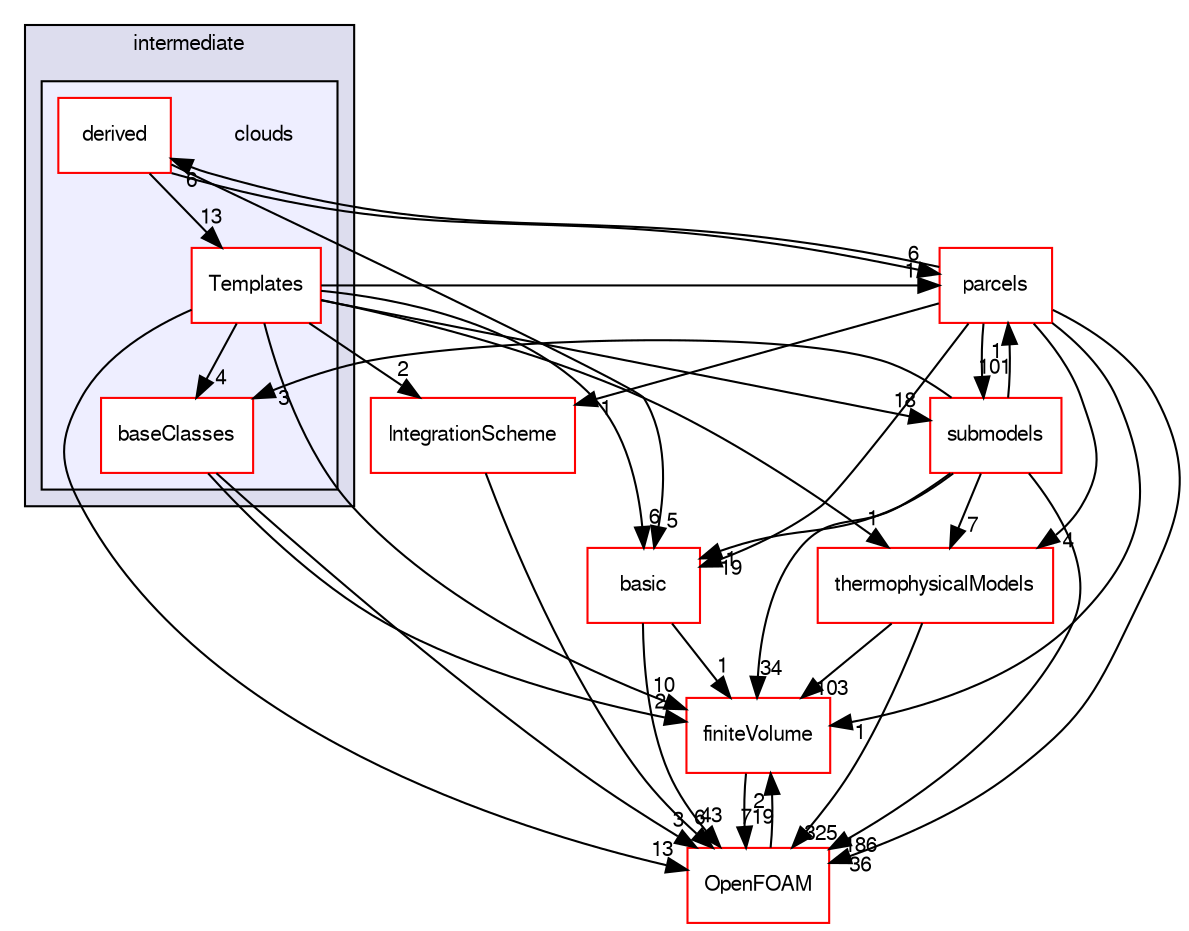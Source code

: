 digraph "src/lagrangian/intermediate/clouds" {
  bgcolor=transparent;
  compound=true
  node [ fontsize="10", fontname="FreeSans"];
  edge [ labelfontsize="10", labelfontname="FreeSans"];
  subgraph clusterdir_d3c32a493136c130c1f0d51f4f35c297 {
    graph [ bgcolor="#ddddee", pencolor="black", label="intermediate" fontname="FreeSans", fontsize="10", URL="dir_d3c32a493136c130c1f0d51f4f35c297.html"]
  subgraph clusterdir_bdd630a78c14e3d279a2564e7964fc69 {
    graph [ bgcolor="#eeeeff", pencolor="black", label="" URL="dir_bdd630a78c14e3d279a2564e7964fc69.html"];
    dir_bdd630a78c14e3d279a2564e7964fc69 [shape=plaintext label="clouds"];
    dir_8406eabe9caa8508b9c075038a008bd7 [shape=box label="baseClasses" color="red" fillcolor="white" style="filled" URL="dir_8406eabe9caa8508b9c075038a008bd7.html"];
    dir_c6860622f4fbcabfab9cda1ac4325d83 [shape=box label="derived" color="red" fillcolor="white" style="filled" URL="dir_c6860622f4fbcabfab9cda1ac4325d83.html"];
    dir_f332ac72f0d3698ba18c2dc3cab43221 [shape=box label="Templates" color="red" fillcolor="white" style="filled" URL="dir_f332ac72f0d3698ba18c2dc3cab43221.html"];
  }
  }
  dir_9bd15774b555cf7259a6fa18f99fe99b [shape=box label="finiteVolume" color="red" URL="dir_9bd15774b555cf7259a6fa18f99fe99b.html"];
  dir_2778d089ec5c4f66810b11f753867003 [shape=box label="thermophysicalModels" color="red" URL="dir_2778d089ec5c4f66810b11f753867003.html"];
  dir_c5473ff19b20e6ec4dfe5c310b3778a8 [shape=box label="OpenFOAM" color="red" URL="dir_c5473ff19b20e6ec4dfe5c310b3778a8.html"];
  dir_09df4de2b5aaa842302a6556950f73f6 [shape=box label="IntegrationScheme" color="red" URL="dir_09df4de2b5aaa842302a6556950f73f6.html"];
  dir_b8d19ddbdf0975644e34192d6313800e [shape=box label="parcels" color="red" URL="dir_b8d19ddbdf0975644e34192d6313800e.html"];
  dir_584e0ab0901b4327f36f4285cac7f2f8 [shape=box label="basic" color="red" URL="dir_584e0ab0901b4327f36f4285cac7f2f8.html"];
  dir_825de5f87f0ef3ae7d76ccd6a5458244 [shape=box label="submodels" color="red" URL="dir_825de5f87f0ef3ae7d76ccd6a5458244.html"];
  dir_9bd15774b555cf7259a6fa18f99fe99b->dir_c5473ff19b20e6ec4dfe5c310b3778a8 [headlabel="719", labeldistance=1.5 headhref="dir_000727_001706.html"];
  dir_f332ac72f0d3698ba18c2dc3cab43221->dir_9bd15774b555cf7259a6fa18f99fe99b [headlabel="10", labeldistance=1.5 headhref="dir_001257_000727.html"];
  dir_f332ac72f0d3698ba18c2dc3cab43221->dir_8406eabe9caa8508b9c075038a008bd7 [headlabel="4", labeldistance=1.5 headhref="dir_001257_001245.html"];
  dir_f332ac72f0d3698ba18c2dc3cab43221->dir_2778d089ec5c4f66810b11f753867003 [headlabel="1", labeldistance=1.5 headhref="dir_001257_001058.html"];
  dir_f332ac72f0d3698ba18c2dc3cab43221->dir_c5473ff19b20e6ec4dfe5c310b3778a8 [headlabel="13", labeldistance=1.5 headhref="dir_001257_001706.html"];
  dir_f332ac72f0d3698ba18c2dc3cab43221->dir_09df4de2b5aaa842302a6556950f73f6 [headlabel="2", labeldistance=1.5 headhref="dir_001257_001265.html"];
  dir_f332ac72f0d3698ba18c2dc3cab43221->dir_b8d19ddbdf0975644e34192d6313800e [headlabel="1", labeldistance=1.5 headhref="dir_001257_001272.html"];
  dir_f332ac72f0d3698ba18c2dc3cab43221->dir_584e0ab0901b4327f36f4285cac7f2f8 [headlabel="6", labeldistance=1.5 headhref="dir_001257_001179.html"];
  dir_f332ac72f0d3698ba18c2dc3cab43221->dir_825de5f87f0ef3ae7d76ccd6a5458244 [headlabel="18", labeldistance=1.5 headhref="dir_001257_001203.html"];
  dir_8406eabe9caa8508b9c075038a008bd7->dir_9bd15774b555cf7259a6fa18f99fe99b [headlabel="2", labeldistance=1.5 headhref="dir_001245_000727.html"];
  dir_8406eabe9caa8508b9c075038a008bd7->dir_c5473ff19b20e6ec4dfe5c310b3778a8 [headlabel="3", labeldistance=1.5 headhref="dir_001245_001706.html"];
  dir_2778d089ec5c4f66810b11f753867003->dir_9bd15774b555cf7259a6fa18f99fe99b [headlabel="103", labeldistance=1.5 headhref="dir_001058_000727.html"];
  dir_2778d089ec5c4f66810b11f753867003->dir_c5473ff19b20e6ec4dfe5c310b3778a8 [headlabel="325", labeldistance=1.5 headhref="dir_001058_001706.html"];
  dir_c6860622f4fbcabfab9cda1ac4325d83->dir_f332ac72f0d3698ba18c2dc3cab43221 [headlabel="13", labeldistance=1.5 headhref="dir_001250_001257.html"];
  dir_c6860622f4fbcabfab9cda1ac4325d83->dir_b8d19ddbdf0975644e34192d6313800e [headlabel="6", labeldistance=1.5 headhref="dir_001250_001272.html"];
  dir_c6860622f4fbcabfab9cda1ac4325d83->dir_584e0ab0901b4327f36f4285cac7f2f8 [headlabel="5", labeldistance=1.5 headhref="dir_001250_001179.html"];
  dir_c5473ff19b20e6ec4dfe5c310b3778a8->dir_9bd15774b555cf7259a6fa18f99fe99b [headlabel="2", labeldistance=1.5 headhref="dir_001706_000727.html"];
  dir_09df4de2b5aaa842302a6556950f73f6->dir_c5473ff19b20e6ec4dfe5c310b3778a8 [headlabel="6", labeldistance=1.5 headhref="dir_001265_001706.html"];
  dir_b8d19ddbdf0975644e34192d6313800e->dir_9bd15774b555cf7259a6fa18f99fe99b [headlabel="1", labeldistance=1.5 headhref="dir_001272_000727.html"];
  dir_b8d19ddbdf0975644e34192d6313800e->dir_2778d089ec5c4f66810b11f753867003 [headlabel="4", labeldistance=1.5 headhref="dir_001272_001058.html"];
  dir_b8d19ddbdf0975644e34192d6313800e->dir_c6860622f4fbcabfab9cda1ac4325d83 [headlabel="6", labeldistance=1.5 headhref="dir_001272_001250.html"];
  dir_b8d19ddbdf0975644e34192d6313800e->dir_c5473ff19b20e6ec4dfe5c310b3778a8 [headlabel="36", labeldistance=1.5 headhref="dir_001272_001706.html"];
  dir_b8d19ddbdf0975644e34192d6313800e->dir_09df4de2b5aaa842302a6556950f73f6 [headlabel="1", labeldistance=1.5 headhref="dir_001272_001265.html"];
  dir_b8d19ddbdf0975644e34192d6313800e->dir_584e0ab0901b4327f36f4285cac7f2f8 [headlabel="19", labeldistance=1.5 headhref="dir_001272_001179.html"];
  dir_b8d19ddbdf0975644e34192d6313800e->dir_825de5f87f0ef3ae7d76ccd6a5458244 [headlabel="101", labeldistance=1.5 headhref="dir_001272_001203.html"];
  dir_584e0ab0901b4327f36f4285cac7f2f8->dir_9bd15774b555cf7259a6fa18f99fe99b [headlabel="1", labeldistance=1.5 headhref="dir_001179_000727.html"];
  dir_584e0ab0901b4327f36f4285cac7f2f8->dir_c5473ff19b20e6ec4dfe5c310b3778a8 [headlabel="43", labeldistance=1.5 headhref="dir_001179_001706.html"];
  dir_825de5f87f0ef3ae7d76ccd6a5458244->dir_9bd15774b555cf7259a6fa18f99fe99b [headlabel="34", labeldistance=1.5 headhref="dir_001203_000727.html"];
  dir_825de5f87f0ef3ae7d76ccd6a5458244->dir_8406eabe9caa8508b9c075038a008bd7 [headlabel="3", labeldistance=1.5 headhref="dir_001203_001245.html"];
  dir_825de5f87f0ef3ae7d76ccd6a5458244->dir_2778d089ec5c4f66810b11f753867003 [headlabel="7", labeldistance=1.5 headhref="dir_001203_001058.html"];
  dir_825de5f87f0ef3ae7d76ccd6a5458244->dir_c5473ff19b20e6ec4dfe5c310b3778a8 [headlabel="186", labeldistance=1.5 headhref="dir_001203_001706.html"];
  dir_825de5f87f0ef3ae7d76ccd6a5458244->dir_b8d19ddbdf0975644e34192d6313800e [headlabel="1", labeldistance=1.5 headhref="dir_001203_001272.html"];
  dir_825de5f87f0ef3ae7d76ccd6a5458244->dir_584e0ab0901b4327f36f4285cac7f2f8 [headlabel="1", labeldistance=1.5 headhref="dir_001203_001179.html"];
}
